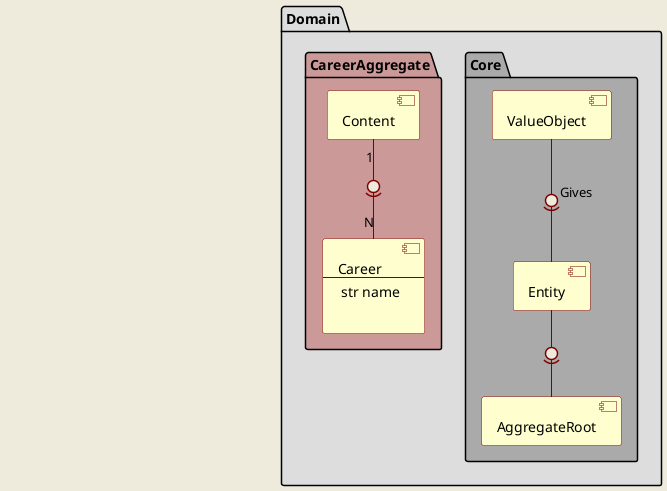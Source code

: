 @startuml

Skinparam backgroundColor #EEEBDC
'skinparam componentStyle uml1
skinparam linetype polyline
'skinparam linetype ortho
skinparam Nodesep 45
'skinparam Ranksep 45
skinparam component {
ArrowColor Maroon
BorderColor Maroon
BackgroundColor  #fefece
skinparam wrapWidth 450
}
'//===========================  Layout object, invisible object to maipualte the position of other objects
skinparam package<<Layout>> {
  borderColor Transparent
  backgroundColor Transparent
  fontColor Transparent
  stereotypeFontColor Transparent
}
package layouter <<Layout>>
package layouter2 <<Layout>>
package layouter3 <<Layout>>
'//====

package Domain #dddddd {
    package Core #aaaaaa {
        [Entity]
        [AggregateRoot]
        [ValueObject]
    }

'note "" as NN

    package CareerAggregate #c99 {
        [Career\n---\n str name\n ] as Career
        [Content] as Content
    }
}


'//===========================  Connections
'//=====  Domain
[Entity] -0)- [AggregateRoot]
ValueObject -0)- Entity : Gives 

'//=====  CareerAggregate
Content "1" -0)- "N" Career


@enduml
